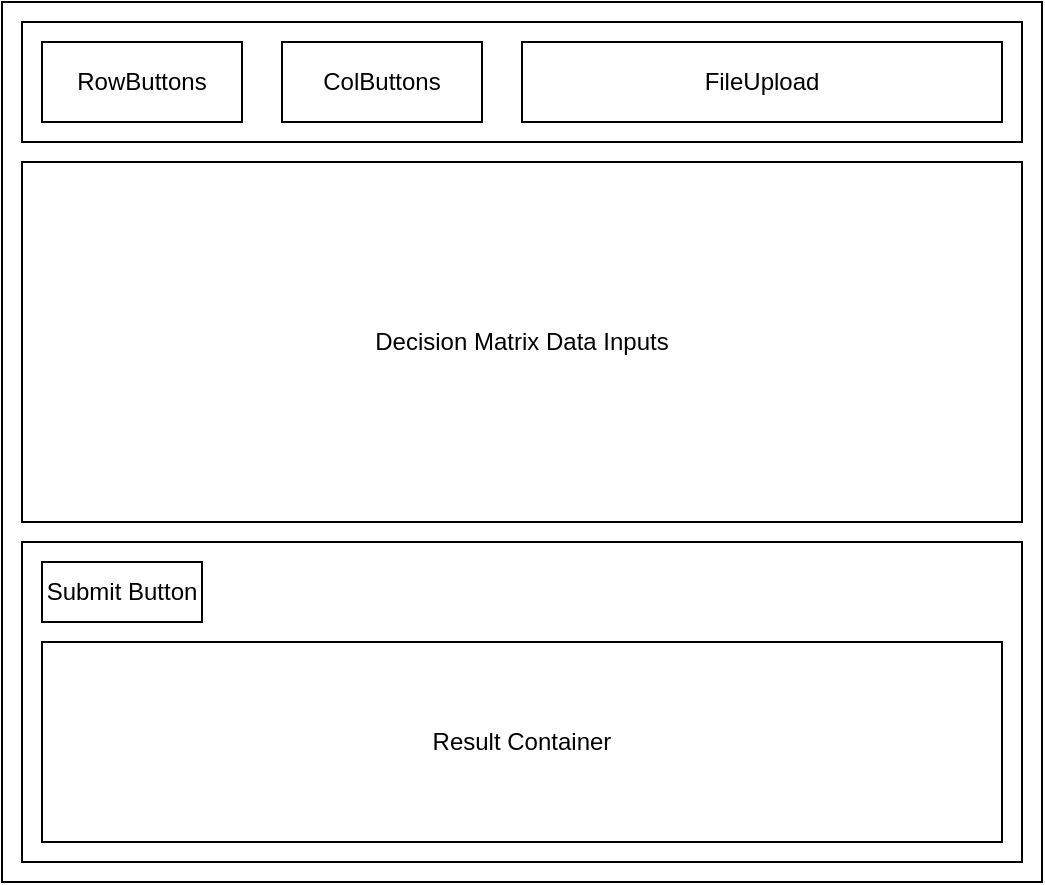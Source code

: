 <mxfile version="22.0.3" type="device">
  <diagram name="Page-1" id="S_8MSdk49SHLWG7hhBzr">
    <mxGraphModel dx="358" dy="683" grid="1" gridSize="10" guides="1" tooltips="1" connect="1" arrows="1" fold="1" page="1" pageScale="1" pageWidth="827" pageHeight="1169" math="0" shadow="0">
      <root>
        <mxCell id="0" />
        <mxCell id="1" parent="0" />
        <mxCell id="cyDH35_vk_vqJeq_XXR5-5" value="" style="rounded=0;whiteSpace=wrap;html=1;fillColor=default;" vertex="1" parent="1">
          <mxGeometry x="940" y="100" width="520" height="440" as="geometry" />
        </mxCell>
        <mxCell id="cyDH35_vk_vqJeq_XXR5-6" value="" style="rounded=0;whiteSpace=wrap;html=1;fillColor=none;" vertex="1" parent="1">
          <mxGeometry x="950" y="110" width="500" height="60" as="geometry" />
        </mxCell>
        <mxCell id="cyDH35_vk_vqJeq_XXR5-7" value="Decision Matrix Data Inputs" style="rounded=0;whiteSpace=wrap;html=1;fillColor=none;" vertex="1" parent="1">
          <mxGeometry x="950" y="180" width="500" height="180" as="geometry" />
        </mxCell>
        <mxCell id="cyDH35_vk_vqJeq_XXR5-8" value="" style="rounded=0;whiteSpace=wrap;html=1;fillColor=none;" vertex="1" parent="1">
          <mxGeometry x="950" y="370" width="500" height="160" as="geometry" />
        </mxCell>
        <mxCell id="cyDH35_vk_vqJeq_XXR5-9" value="RowButtons" style="rounded=0;whiteSpace=wrap;html=1;fillColor=none;" vertex="1" parent="1">
          <mxGeometry x="960" y="120" width="100" height="40" as="geometry" />
        </mxCell>
        <mxCell id="cyDH35_vk_vqJeq_XXR5-10" value="ColButtons" style="rounded=0;whiteSpace=wrap;html=1;fillColor=none;" vertex="1" parent="1">
          <mxGeometry x="1080" y="120" width="100" height="40" as="geometry" />
        </mxCell>
        <mxCell id="cyDH35_vk_vqJeq_XXR5-11" value="FileUpload" style="rounded=0;whiteSpace=wrap;html=1;fillColor=none;" vertex="1" parent="1">
          <mxGeometry x="1200" y="120" width="240" height="40" as="geometry" />
        </mxCell>
        <mxCell id="cyDH35_vk_vqJeq_XXR5-13" value="Submit Button" style="rounded=0;whiteSpace=wrap;html=1;" vertex="1" parent="1">
          <mxGeometry x="960" y="380" width="80" height="30" as="geometry" />
        </mxCell>
        <mxCell id="cyDH35_vk_vqJeq_XXR5-17" value="Result Container" style="rounded=0;whiteSpace=wrap;html=1;" vertex="1" parent="1">
          <mxGeometry x="960" y="420" width="480" height="100" as="geometry" />
        </mxCell>
      </root>
    </mxGraphModel>
  </diagram>
</mxfile>
